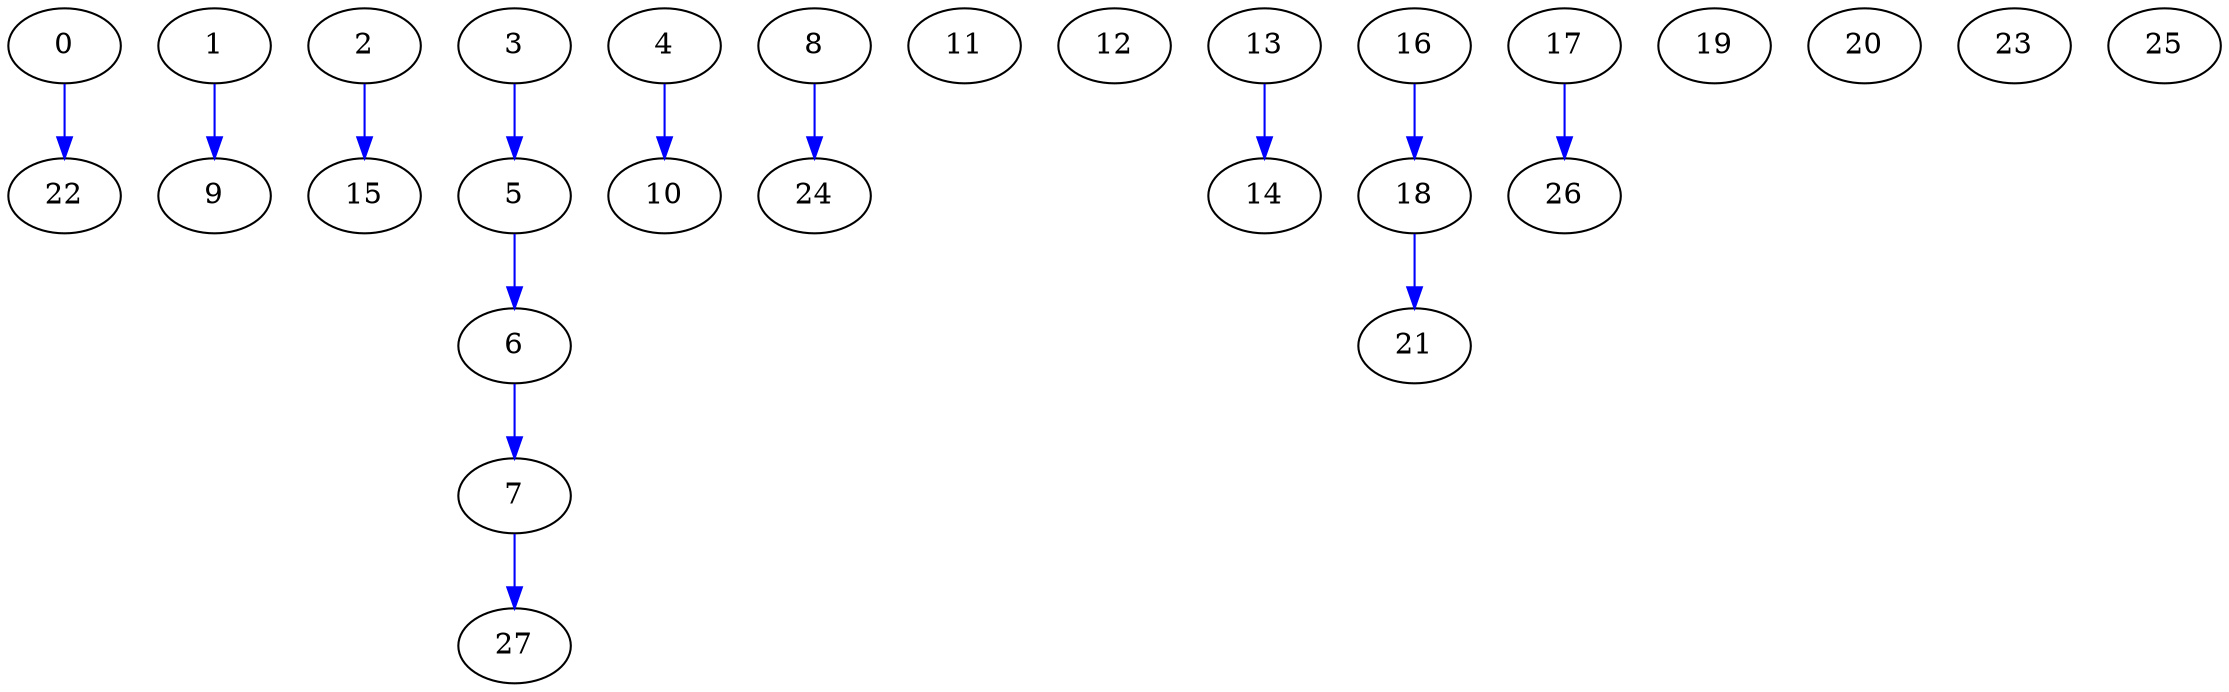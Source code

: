 digraph {
	0; 1; 2; 3; 4; 5; 6; 7; 8; 9; 10; 11; 12; 13; 14; 15; 16; 17; 18; 19; 20; 21; 22; 23; 24; 25; 26; 27; 
	subgraph Pre {
		edge [color=blue]
		0 -> 22;
		1 -> 9;
		2 -> 15;
		3 -> 5;
		4 -> 10;
		5 -> 6;
		6 -> 7;
		7 -> 27;
		8 -> 24;
		13 -> 14;
		16 -> 18;
		17 -> 26;
		18 -> 21;
	}
}
